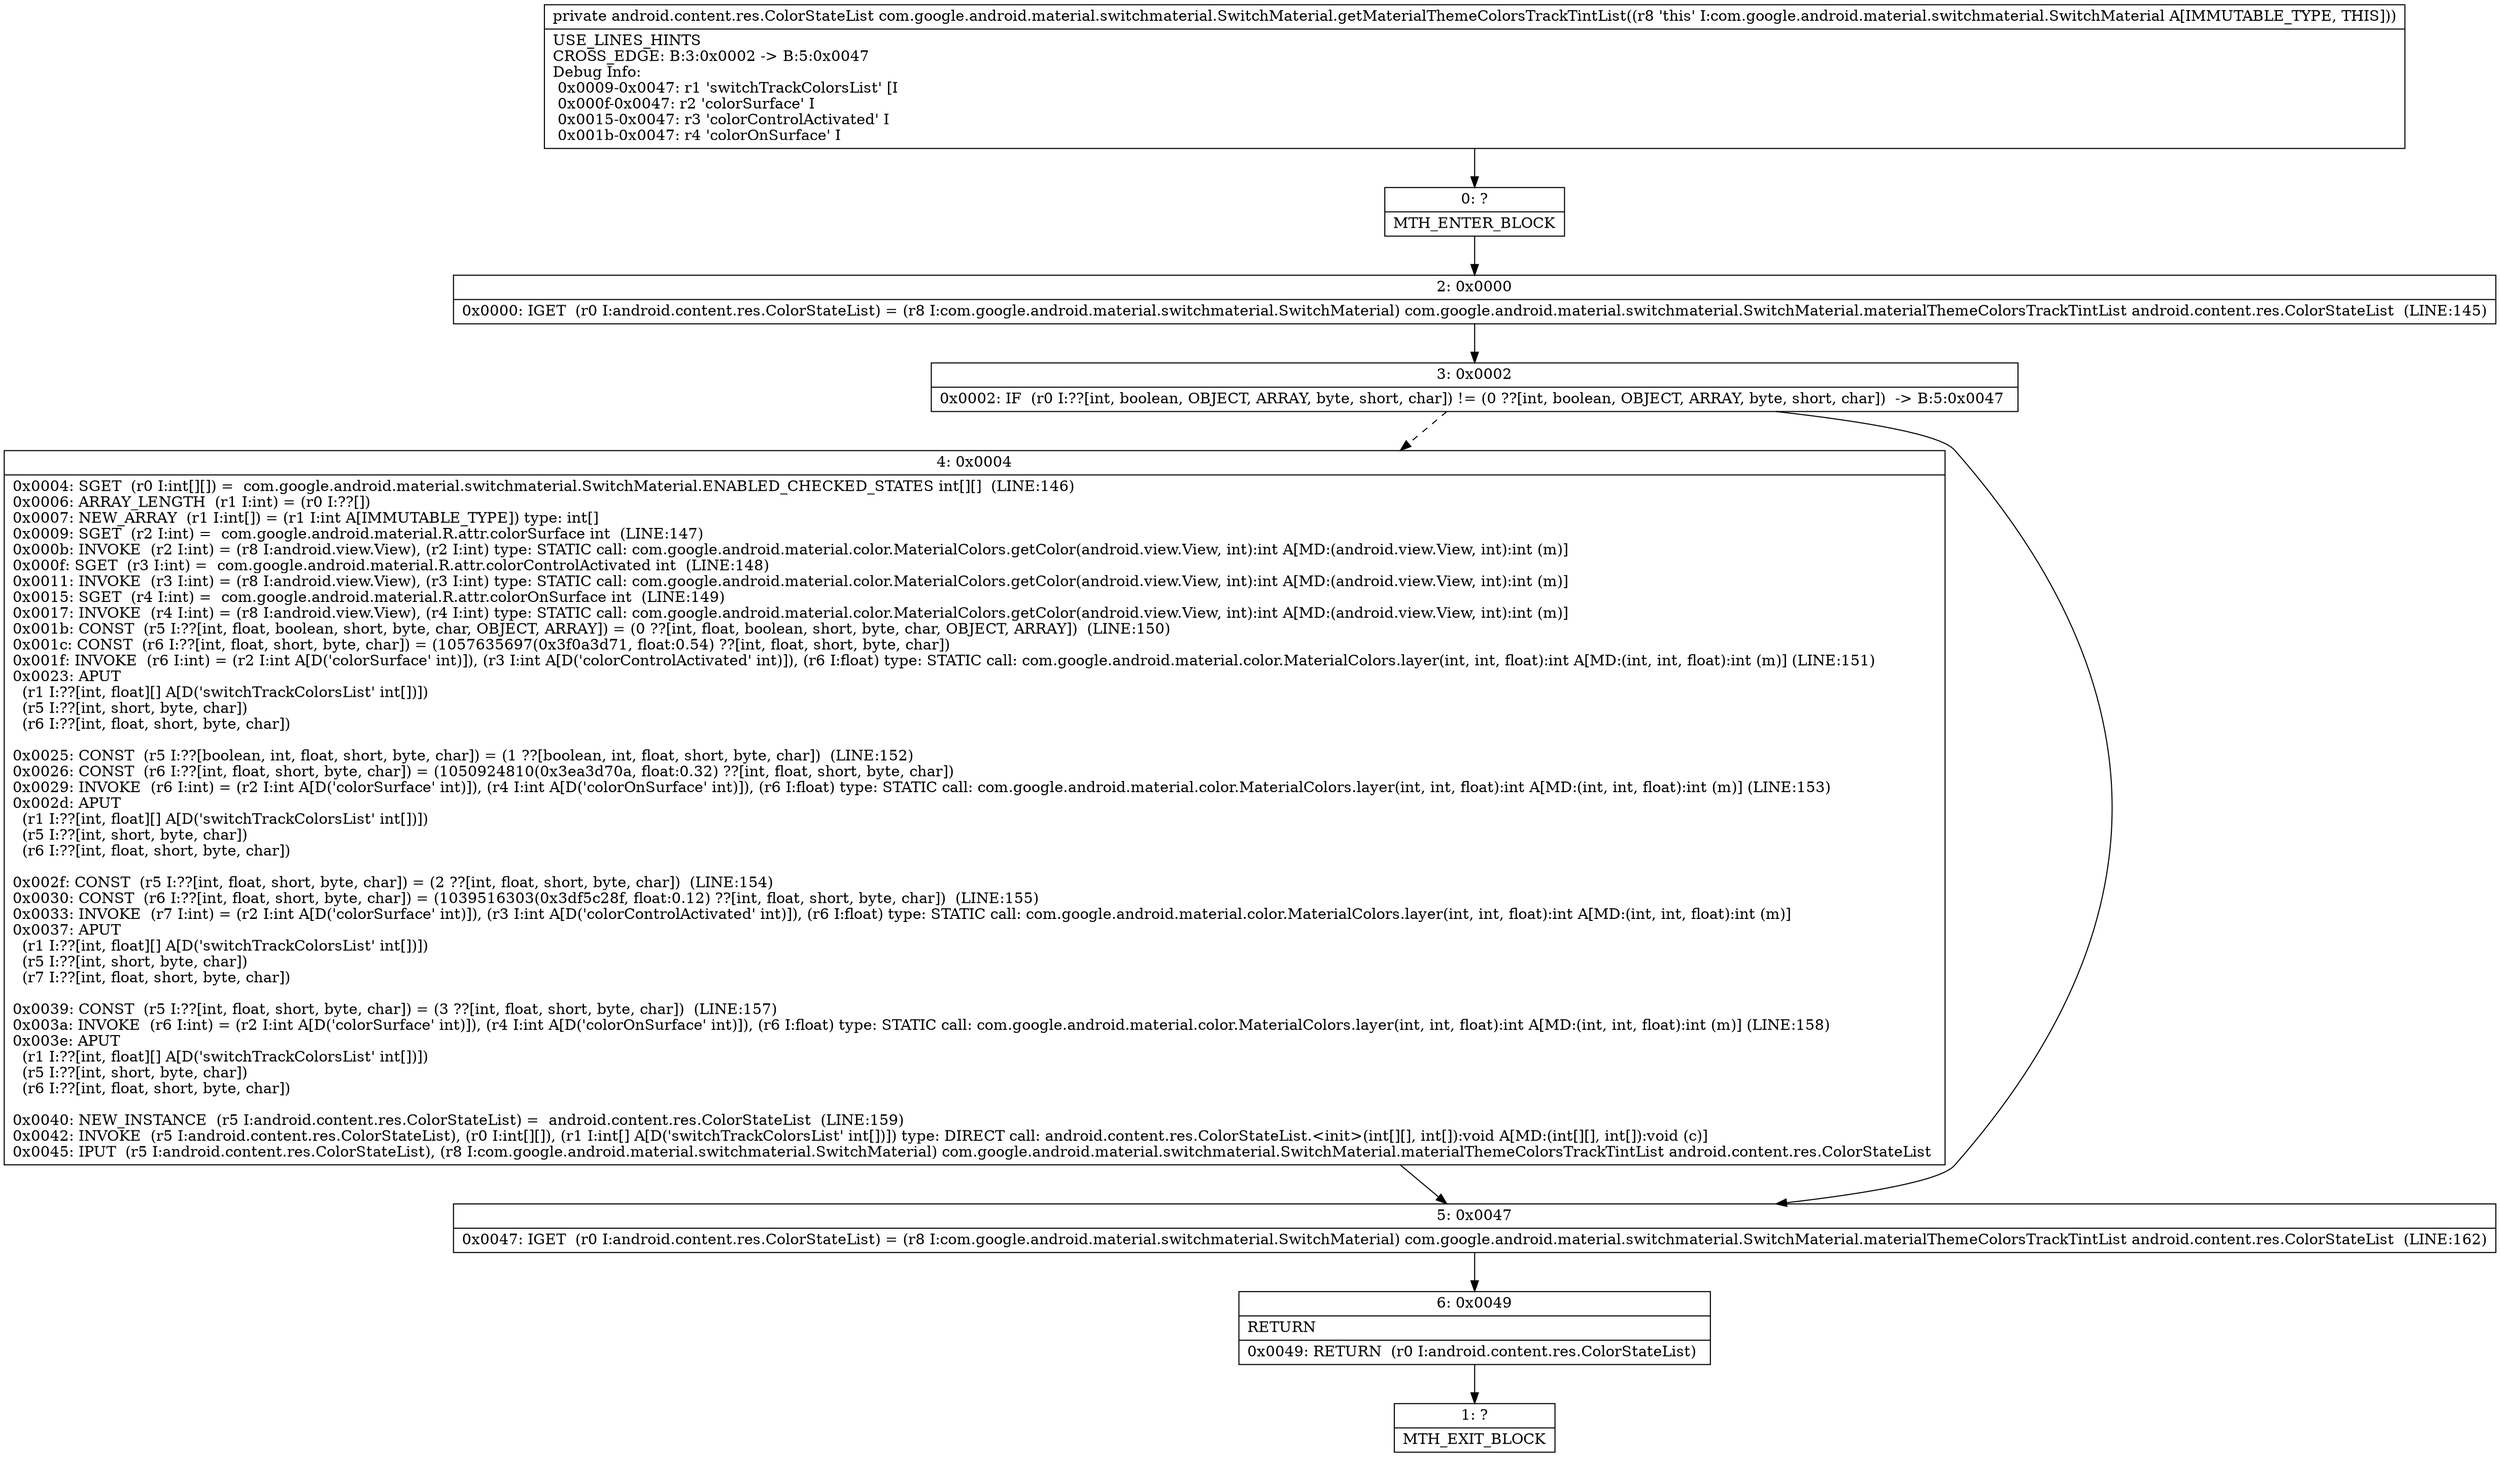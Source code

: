 digraph "CFG forcom.google.android.material.switchmaterial.SwitchMaterial.getMaterialThemeColorsTrackTintList()Landroid\/content\/res\/ColorStateList;" {
Node_0 [shape=record,label="{0\:\ ?|MTH_ENTER_BLOCK\l}"];
Node_2 [shape=record,label="{2\:\ 0x0000|0x0000: IGET  (r0 I:android.content.res.ColorStateList) = (r8 I:com.google.android.material.switchmaterial.SwitchMaterial) com.google.android.material.switchmaterial.SwitchMaterial.materialThemeColorsTrackTintList android.content.res.ColorStateList  (LINE:145)\l}"];
Node_3 [shape=record,label="{3\:\ 0x0002|0x0002: IF  (r0 I:??[int, boolean, OBJECT, ARRAY, byte, short, char]) != (0 ??[int, boolean, OBJECT, ARRAY, byte, short, char])  \-\> B:5:0x0047 \l}"];
Node_4 [shape=record,label="{4\:\ 0x0004|0x0004: SGET  (r0 I:int[][]) =  com.google.android.material.switchmaterial.SwitchMaterial.ENABLED_CHECKED_STATES int[][]  (LINE:146)\l0x0006: ARRAY_LENGTH  (r1 I:int) = (r0 I:??[]) \l0x0007: NEW_ARRAY  (r1 I:int[]) = (r1 I:int A[IMMUTABLE_TYPE]) type: int[] \l0x0009: SGET  (r2 I:int) =  com.google.android.material.R.attr.colorSurface int  (LINE:147)\l0x000b: INVOKE  (r2 I:int) = (r8 I:android.view.View), (r2 I:int) type: STATIC call: com.google.android.material.color.MaterialColors.getColor(android.view.View, int):int A[MD:(android.view.View, int):int (m)]\l0x000f: SGET  (r3 I:int) =  com.google.android.material.R.attr.colorControlActivated int  (LINE:148)\l0x0011: INVOKE  (r3 I:int) = (r8 I:android.view.View), (r3 I:int) type: STATIC call: com.google.android.material.color.MaterialColors.getColor(android.view.View, int):int A[MD:(android.view.View, int):int (m)]\l0x0015: SGET  (r4 I:int) =  com.google.android.material.R.attr.colorOnSurface int  (LINE:149)\l0x0017: INVOKE  (r4 I:int) = (r8 I:android.view.View), (r4 I:int) type: STATIC call: com.google.android.material.color.MaterialColors.getColor(android.view.View, int):int A[MD:(android.view.View, int):int (m)]\l0x001b: CONST  (r5 I:??[int, float, boolean, short, byte, char, OBJECT, ARRAY]) = (0 ??[int, float, boolean, short, byte, char, OBJECT, ARRAY])  (LINE:150)\l0x001c: CONST  (r6 I:??[int, float, short, byte, char]) = (1057635697(0x3f0a3d71, float:0.54) ??[int, float, short, byte, char]) \l0x001f: INVOKE  (r6 I:int) = (r2 I:int A[D('colorSurface' int)]), (r3 I:int A[D('colorControlActivated' int)]), (r6 I:float) type: STATIC call: com.google.android.material.color.MaterialColors.layer(int, int, float):int A[MD:(int, int, float):int (m)] (LINE:151)\l0x0023: APUT  \l  (r1 I:??[int, float][] A[D('switchTrackColorsList' int[])])\l  (r5 I:??[int, short, byte, char])\l  (r6 I:??[int, float, short, byte, char])\l \l0x0025: CONST  (r5 I:??[boolean, int, float, short, byte, char]) = (1 ??[boolean, int, float, short, byte, char])  (LINE:152)\l0x0026: CONST  (r6 I:??[int, float, short, byte, char]) = (1050924810(0x3ea3d70a, float:0.32) ??[int, float, short, byte, char]) \l0x0029: INVOKE  (r6 I:int) = (r2 I:int A[D('colorSurface' int)]), (r4 I:int A[D('colorOnSurface' int)]), (r6 I:float) type: STATIC call: com.google.android.material.color.MaterialColors.layer(int, int, float):int A[MD:(int, int, float):int (m)] (LINE:153)\l0x002d: APUT  \l  (r1 I:??[int, float][] A[D('switchTrackColorsList' int[])])\l  (r5 I:??[int, short, byte, char])\l  (r6 I:??[int, float, short, byte, char])\l \l0x002f: CONST  (r5 I:??[int, float, short, byte, char]) = (2 ??[int, float, short, byte, char])  (LINE:154)\l0x0030: CONST  (r6 I:??[int, float, short, byte, char]) = (1039516303(0x3df5c28f, float:0.12) ??[int, float, short, byte, char])  (LINE:155)\l0x0033: INVOKE  (r7 I:int) = (r2 I:int A[D('colorSurface' int)]), (r3 I:int A[D('colorControlActivated' int)]), (r6 I:float) type: STATIC call: com.google.android.material.color.MaterialColors.layer(int, int, float):int A[MD:(int, int, float):int (m)]\l0x0037: APUT  \l  (r1 I:??[int, float][] A[D('switchTrackColorsList' int[])])\l  (r5 I:??[int, short, byte, char])\l  (r7 I:??[int, float, short, byte, char])\l \l0x0039: CONST  (r5 I:??[int, float, short, byte, char]) = (3 ??[int, float, short, byte, char])  (LINE:157)\l0x003a: INVOKE  (r6 I:int) = (r2 I:int A[D('colorSurface' int)]), (r4 I:int A[D('colorOnSurface' int)]), (r6 I:float) type: STATIC call: com.google.android.material.color.MaterialColors.layer(int, int, float):int A[MD:(int, int, float):int (m)] (LINE:158)\l0x003e: APUT  \l  (r1 I:??[int, float][] A[D('switchTrackColorsList' int[])])\l  (r5 I:??[int, short, byte, char])\l  (r6 I:??[int, float, short, byte, char])\l \l0x0040: NEW_INSTANCE  (r5 I:android.content.res.ColorStateList) =  android.content.res.ColorStateList  (LINE:159)\l0x0042: INVOKE  (r5 I:android.content.res.ColorStateList), (r0 I:int[][]), (r1 I:int[] A[D('switchTrackColorsList' int[])]) type: DIRECT call: android.content.res.ColorStateList.\<init\>(int[][], int[]):void A[MD:(int[][], int[]):void (c)]\l0x0045: IPUT  (r5 I:android.content.res.ColorStateList), (r8 I:com.google.android.material.switchmaterial.SwitchMaterial) com.google.android.material.switchmaterial.SwitchMaterial.materialThemeColorsTrackTintList android.content.res.ColorStateList \l}"];
Node_5 [shape=record,label="{5\:\ 0x0047|0x0047: IGET  (r0 I:android.content.res.ColorStateList) = (r8 I:com.google.android.material.switchmaterial.SwitchMaterial) com.google.android.material.switchmaterial.SwitchMaterial.materialThemeColorsTrackTintList android.content.res.ColorStateList  (LINE:162)\l}"];
Node_6 [shape=record,label="{6\:\ 0x0049|RETURN\l|0x0049: RETURN  (r0 I:android.content.res.ColorStateList) \l}"];
Node_1 [shape=record,label="{1\:\ ?|MTH_EXIT_BLOCK\l}"];
MethodNode[shape=record,label="{private android.content.res.ColorStateList com.google.android.material.switchmaterial.SwitchMaterial.getMaterialThemeColorsTrackTintList((r8 'this' I:com.google.android.material.switchmaterial.SwitchMaterial A[IMMUTABLE_TYPE, THIS]))  | USE_LINES_HINTS\lCROSS_EDGE: B:3:0x0002 \-\> B:5:0x0047\lDebug Info:\l  0x0009\-0x0047: r1 'switchTrackColorsList' [I\l  0x000f\-0x0047: r2 'colorSurface' I\l  0x0015\-0x0047: r3 'colorControlActivated' I\l  0x001b\-0x0047: r4 'colorOnSurface' I\l}"];
MethodNode -> Node_0;Node_0 -> Node_2;
Node_2 -> Node_3;
Node_3 -> Node_4[style=dashed];
Node_3 -> Node_5;
Node_4 -> Node_5;
Node_5 -> Node_6;
Node_6 -> Node_1;
}

